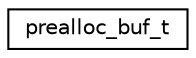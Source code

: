 digraph "Graphical Class Hierarchy"
{
  edge [fontname="Helvetica",fontsize="10",labelfontname="Helvetica",labelfontsize="10"];
  node [fontname="Helvetica",fontsize="10",shape=record];
  rankdir="LR";
  Node1 [label="prealloc_buf_t",height=0.2,width=0.4,color="black", fillcolor="white", style="filled",URL="$structprealloc__buf__t.xhtml"];
}
